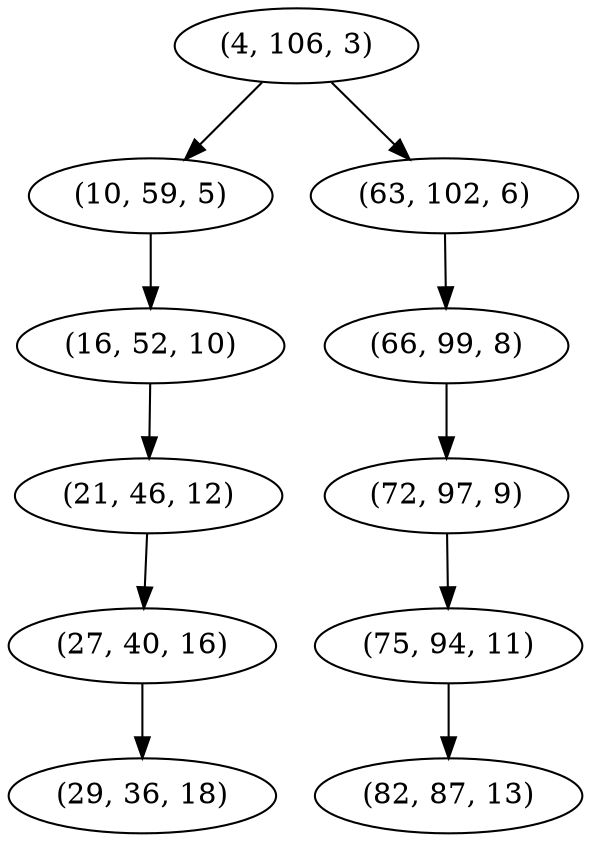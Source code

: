 digraph tree {
    "(4, 106, 3)";
    "(10, 59, 5)";
    "(16, 52, 10)";
    "(21, 46, 12)";
    "(27, 40, 16)";
    "(29, 36, 18)";
    "(63, 102, 6)";
    "(66, 99, 8)";
    "(72, 97, 9)";
    "(75, 94, 11)";
    "(82, 87, 13)";
    "(4, 106, 3)" -> "(10, 59, 5)";
    "(4, 106, 3)" -> "(63, 102, 6)";
    "(10, 59, 5)" -> "(16, 52, 10)";
    "(16, 52, 10)" -> "(21, 46, 12)";
    "(21, 46, 12)" -> "(27, 40, 16)";
    "(27, 40, 16)" -> "(29, 36, 18)";
    "(63, 102, 6)" -> "(66, 99, 8)";
    "(66, 99, 8)" -> "(72, 97, 9)";
    "(72, 97, 9)" -> "(75, 94, 11)";
    "(75, 94, 11)" -> "(82, 87, 13)";
}
